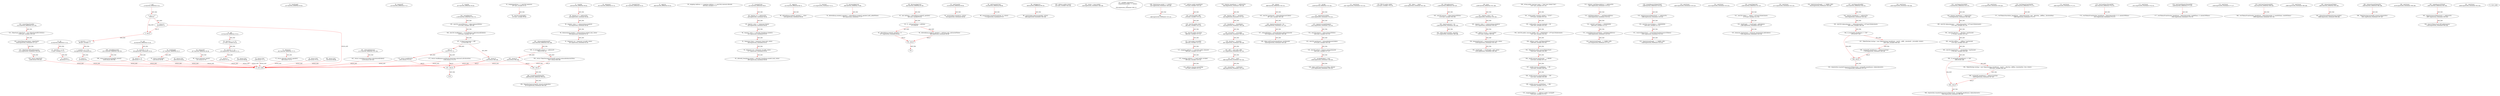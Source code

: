 digraph  {
12 [label="2_ mul\n12-function_definition-3-10", type_label=function_definition];
29 [label="3_ if_a == 0\n29-if-4-6", type_label=if];
2135 [label="3_ end_if", type_label=end_if];
34 [label="4_ return 0;\n34-return-5-5", type_label=return];
36 [label="6_ uint256 c = a * b;\n36-new_variable-7-7", type_label=new_variable];
44 [label="7_ assert(c / a == b);\n44-expression_statement-8-8", type_label=expression_statement];
53 [label="8_ return c;\n53-return-9-9", type_label=return];
55 [label="10_ div\n55-function_definition-11-14", type_label=function_definition];
72 [label="11_ uint256 c = a / b;\n72-new_variable-12-12", type_label=new_variable];
80 [label="12_ return c;\n80-return-13-13", type_label=return];
82 [label="14_ sub\n82-function_definition-15-18", type_label=function_definition];
99 [label="15_ assert(b <= a);\n99-expression_statement-16-16", type_label=expression_statement];
106 [label="16_ return a - b;\n106-return-17-17", type_label=return];
110 [label="18_ add\n110-function_definition-19-23", type_label=function_definition];
127 [label="19_ uint256 c = a + b;\n127-new_variable-20-20", type_label=new_variable];
135 [label="20_ assert(c >= a);\n135-expression_statement-21-21", type_label=expression_statement];
142 [label="21_ return c;\n142-return-22-22", type_label=return];
147 [label="25_ totalSupply\n147-function_definition-26-26", type_label=function_definition];
155 [label="26_ balanceOf\n155-function_definition-27-27", type_label=function_definition];
167 [label="27_ transfer\n167-function_definition-28-28", type_label=function_definition];
207 [label="32_ mapping(address => uint256) balances;\n207-new_variable-33-33", type_label=new_variable];
213 [label="33_ uint256 totalSupply_;\n213-new_variable-34-34", type_label=new_variable];
217 [label="34_ totalSupply\n217-function_definition-35-37", type_label=function_definition];
226 [label="35_ return totalSupply_;\n226-return-36-36", type_label=return];
228 [label="37_ transfer\n228-function_definition-38-45", type_label=function_definition];
244 [label="38_ require(_to != address(0));\n244-expression_statement-39-39", type_label=expression_statement];
253 [label="39_ require(_value <= balances[msg.sender]);\n253-expression_statement-40-40", type_label=expression_statement];
264 [label="40_ balances[msg.sender] = balances[msg.sender].sub(_value);\n264-expression_statement-41-41", type_label=expression_statement];
281 [label="41_ balances[_to] = balances[_to].add(_value);\n281-expression_statement-42-42", type_label=expression_statement];
304 [label="43_ return true;\n304-return-44-44", type_label=return];
307 [label="45_ balanceOf\n307-function_definition-46-48", type_label=function_definition];
321 [label="46_ return balances[_owner];\n321-return-47-47", type_label=return];
331 [label="50_ allowance\n331-function_definition-51-51", type_label=function_definition];
347 [label="51_ transferFrom\n347-function_definition-52-52", type_label=function_definition];
366 [label="52_ approve\n366-function_definition-53-53", type_label=function_definition];
404 [label="56_ mapping (address => mapping (address => uint256)) internal allowed;\n404-new_variable-57-57", type_label=new_variable];
413 [label="57_ transferFrom\n413-function_definition-58-67", type_label=function_definition];
433 [label="58_ require(_to != address(0));\n433-expression_statement-59-59", type_label=expression_statement];
442 [label="59_ require(_value <= balances[_from]);\n442-expression_statement-60-60", type_label=expression_statement];
451 [label="60_ require(_value <= allowed[_from][msg.sender]);\n451-expression_statement-61-61", type_label=expression_statement];
464 [label="61_ balances[_from] = balances[_from].sub(_value);\n464-expression_statement-62-62", type_label=expression_statement];
477 [label="62_ balances[_to] = balances[_to].add(_value);\n477-expression_statement-63-63", type_label=expression_statement];
490 [label="63_ allowed[_from][msg.sender] = allowed[_from][msg.sender].sub(_value);\n490-expression_statement-64-64", type_label=expression_statement];
519 [label="65_ return true;\n519-return-66-66", type_label=return];
522 [label="67_ approve\n522-function_definition-68-72", type_label=function_definition];
538 [label="68_ allowed[msg.sender][_spender] = _value;\n538-expression_statement-69-69", type_label=expression_statement];
558 [label="70_ return true;\n558-return-71-71", type_label=return];
561 [label="72_ allowance\n561-function_definition-73-75", type_label=function_definition];
572 [label="72_ constant\n572-expression_statement-73-73", type_label=expression_statement];
580 [label="73_ return allowed[_owner][_spender];\n580-return-74-74", type_label=return];
586 [label="75_ increaseApproval\n586-function_definition-76-80", type_label=function_definition];
603 [label="76_ allowed[msg.sender][_spender] = allowed[msg.sender][_spender].add(_addedValue);\n603-expression_statement-77-77", type_label=expression_statement];
640 [label="78_ return true;\n640-return-79-79", type_label=return];
643 [label="80_ decreaseApproval\n643-function_definition-81-90", type_label=function_definition];
660 [label="81_ uint oldValue = allowed[msg.sender][_spender];\n660-new_variable-82-82", type_label=new_variable];
672 [label="82_ if__subtractedValue > oldValue\n672-if-83-87", type_label=if];
2778 [label="82_ end_if", type_label=end_if];
677 [label="83_ allowed[msg.sender][_spender] = 0;\n677-expression_statement-84-84", type_label=expression_statement];
688 [label="85_ allowed[msg.sender][_spender] = oldValue.sub(_subtractedValue);\n688-expression_statement-86-86", type_label=expression_statement];
719 [label="88_ return true;\n719-return-89-89", type_label=return];
725 [label="92_ safeTransfer\n725-function_definition-93-95", type_label=function_definition];
742 [label="93_ assert(token.transfer(to, value));\n742-expression_statement-94-94", type_label=expression_statement];
754 [label="95_ safeTransferFrom\n754-function_definition-96-98", type_label=function_definition];
775 [label="96_ assert(token.transferFrom(from, to, value));\n775-expression_statement-97-97", type_label=expression_statement];
789 [label="98_ safeApprove\n789-function_definition-99-101", type_label=function_definition];
806 [label="99_ assert(token.approve(spender, value));\n806-expression_statement-100-100", type_label=expression_statement];
821 [label="103_ address public owner;\n821-new_variable-104-104", type_label=new_variable];
828 [label="105_ owner = msg.sender;\n828-expression_statement-106-106", type_label=expression_statement];
834 [label="107_ modifier onlyOwner {\n        require(msg.sender == owner);\n        _;\n    }\n834-expression_statement-108-111", type_label=expression_statement];
837 [label="108_ require(msg.sender == owner);\n837-expression_statement-109-109", type_label=expression_statement];
846 [label="109_ _;\n846-expression_statement-110-110", type_label=expression_statement];
873 [label="117_ address public beneficiary;\n873-new_variable-118-118", type_label=new_variable];
878 [label="118_ uint256 public cliff;\n878-new_variable-119-119", type_label=new_variable];
883 [label="119_ uint256 public start;\n883-new_variable-120-120", type_label=new_variable];
888 [label="120_ uint256 public duration;\n888-new_variable-121-121", type_label=new_variable];
893 [label="121_ bool public revocable;\n893-new_variable-122-122", type_label=new_variable];
898 [label="122_ mapping (address => uint256) public released;\n898-new_variable-123-123", type_label=new_variable];
905 [label="123_ mapping (address => bool) public revoked;\n905-new_variable-124-124", type_label=new_variable];
912 [label="124_ address internal ownerShip;\n912-new_variable-125-125", type_label=new_variable];
943 [label="135_ require(_beneficiary != address(0));\n943-expression_statement-136-136", type_label=expression_statement];
952 [label="136_ require(_cliff <= _duration);\n952-expression_statement-137-137", type_label=expression_statement];
959 [label="137_ beneficiary = _beneficiary;\n959-expression_statement-138-138", type_label=expression_statement];
963 [label="138_ revocable = _revocable;\n963-expression_statement-139-139", type_label=expression_statement];
967 [label="139_ duration = _duration;\n967-expression_statement-140-140", type_label=expression_statement];
971 [label="140_ cliff = _start.add(_cliff);\n971-expression_statement-141-141", type_label=expression_statement];
980 [label="141_ start = _start;\n980-expression_statement-142-142", type_label=expression_statement];
984 [label="142_ ownerShip = _realOwner;\n984-expression_statement-143-143", type_label=expression_statement];
988 [label="144_ release\n988-function_definition-145-151", type_label=function_definition];
997 [label="145_ uint256 unreleased = releasableAmount(token);\n997-new_variable-146-146", type_label=new_variable];
1006 [label="146_ require(unreleased > 0);\n1006-expression_statement-147-147", type_label=expression_statement];
1013 [label="147_ released[token] = released[token].add(unreleased);\n1013-expression_statement-148-148", type_label=expression_statement];
1026 [label="148_ token.safeTransfer(beneficiary, unreleased);\n1026-expression_statement-149-149", type_label=expression_statement];
1039 [label="151_ revoke\n1039-function_definition-152-161", type_label=function_definition];
1047 [label="151_ onlyOwner\n1047-expression_statement-152-152", type_label=expression_statement];
1050 [label="152_ require(revocable);\n1050-expression_statement-153-153", type_label=expression_statement];
1055 [label="153_ require(!revoked[token]);\n1055-expression_statement-154-154", type_label=expression_statement];
1063 [label="154_ uint256 balance = token.balanceOf(this);\n1063-new_variable-155-155", type_label=new_variable];
1074 [label="155_ uint256 unreleased = releasableAmount(token);\n1074-new_variable-156-156", type_label=new_variable];
1083 [label="156_ uint256 refund = balance.sub(unreleased);\n1083-new_variable-157-157", type_label=new_variable];
1094 [label="157_ revoked[token] = true;\n1094-expression_statement-158-158", type_label=expression_statement];
1101 [label="158_ token.safeTransfer(ownerShip, refund);\n1101-expression_statement-159-159", type_label=expression_statement];
1112 [label="161_ releasableAmount\n1112-function_definition-162-164", type_label=function_definition];
1126 [label="162_ return vestedAmount(token).sub(released[token]);\n1126-return-163-163", type_label=return];
1138 [label="164_ vestedAmount\n1138-function_definition-165-175", type_label=function_definition];
1152 [label="165_ uint256 currentBalance = token.balanceOf(this);\n1152-new_variable-166-166", type_label=new_variable];
1163 [label="166_ uint256 totalBalance = currentBalance.add(released[token]);\n1163-new_variable-167-167", type_label=new_variable];
1176 [label="167_ if_block.timestamp < cliff\n1176-if-168-174", type_label=if];
3282 [label="167_ end_if", type_label=end_if];
1183 [label="168_ return 0;\n1183-return-169-169", type_label=return];
1185 [label="169_ if\n1185-if-170-174", type_label=if];
1201 [label="170_ return totalBalance;\n1201-return-171-171", type_label=return];
1204 [label="172_ return totalBalance.mul(block.timestamp.sub(start)).div(duration);\n1204-return-173-173", type_label=return];
1232 [label="178_ ERC20 public token;\n1232-new_variable-179-179", type_label=new_variable];
1245 [label="180_ token = _token;\n1245-expression_statement-181-181", type_label=expression_statement];
1249 [label="182_ fillUpAllowance\n1249-function_definition-183-187", type_label=function_definition];
1253 [label="183_ uint256 amount = token.balanceOf(this);\n1253-new_variable-184-184", type_label=new_variable];
1264 [label="184_ require(amount > 0);\n1264-expression_statement-185-185", type_label=expression_statement];
1271 [label="185_ token.approve(token, amount);\n1271-expression_statement-186-186", type_label=expression_statement];
1296 [label="190_ burn\n1296-function_definition-191-198", type_label=function_definition];
1304 [label="191_ require(_value > 0);\n1304-expression_statement-192-192", type_label=expression_statement];
1311 [label="192_ require(_value <= balances[msg.sender]);\n1311-expression_statement-193-193", type_label=expression_statement];
1322 [label="193_ address burner = msg.sender;\n1322-new_variable-194-194", type_label=new_variable];
1330 [label="194_ balances[burner] = balances[burner].sub(_value);\n1330-expression_statement-195-195", type_label=expression_statement];
1343 [label="195_ totalSupply_ = totalSupply_.sub(_value);\n1343-expression_statement-196-196", type_label=expression_statement];
1367 [label="200_ string public constant name = \"Life Care Global Coin\";\n1367-new_variable-201-201", type_label=new_variable];
1374 [label="201_ string public constant symbol = \"LCGC\";\n1374-new_variable-202-202", type_label=new_variable];
1381 [label="202_ uint8 public constant decimals = 18;\n1381-new_variable-203-203", type_label=new_variable];
1387 [label="203_ uint256 public constant HARD_CAP = 3000000000 * 10**uint256(decimals);\n1387-new_variable-204-204", type_label=new_variable];
1399 [label="204_ address public saleTokensAddress;\n1399-new_variable-205-205", type_label=new_variable];
1404 [label="205_ TokenVault public reserveTokensVault;\n1404-new_variable-206-206", type_label=new_variable];
1410 [label="206_ uint64 internal daySecond     = 86400;\n1410-new_variable-207-207", type_label=new_variable];
1416 [label="207_ uint64 internal lock90Days    = 90;\n1416-new_variable-208-208", type_label=new_variable];
1422 [label="208_ uint64 internal unlock100Days = 100;\n1422-new_variable-209-209", type_label=new_variable];
1428 [label="209_ uint64 internal lock365Days   = 365;\n1428-new_variable-210-210", type_label=new_variable];
1434 [label="210_ mapping(address => address) public vestingOf;\n1434-new_variable-211-211", type_label=new_variable];
1447 [label="212_ require(_saleTokensAddress != address(0));\n1447-expression_statement-213-213", type_label=expression_statement];
1456 [label="213_ saleTokensAddress = _saleTokensAddress;\n1456-expression_statement-214-214", type_label=expression_statement];
1460 [label="214_ uint256 saleTokens = 2000000000;\n1460-new_variable-215-215", type_label=new_variable];
1466 [label="215_ createTokensInt(saleTokens, saleTokensAddress);\n1466-expression_statement-216-216", type_label=expression_statement];
1473 [label="216_ require(totalSupply_ <= HARD_CAP);\n1473-expression_statement-217-217", type_label=expression_statement];
1480 [label="218_ createReserveTokensVault\n1480-function_definition-219-224", type_label=function_definition];
1483 [label="218_ onlyOwner\n1483-expression_statement-219-219", type_label=expression_statement];
1486 [label="219_ require(reserveTokensVault == address(0));\n1486-expression_statement-220-220", type_label=expression_statement];
1495 [label="220_ uint256 reserveTokens = 1000000000;\n1495-new_variable-221-221", type_label=new_variable];
1501 [label="221_ reserveTokensVault = createTokenVaultInt(reserveTokens);\n1501-expression_statement-222-222", type_label=expression_statement];
1508 [label="222_ require(totalSupply_ <= HARD_CAP);\n1508-expression_statement-223-223", type_label=expression_statement];
1515 [label="224_ createTokenVaultInt\n1515-function_definition-225-230", type_label=function_definition];
1522 [label="224_ onlyOwner\n1522-expression_statement-225-225", type_label=expression_statement];
1530 [label="225_ TokenVault tokenVault = new TokenVault(ERC20(this));\n1530-new_variable-226-226", type_label=new_variable];
1546 [label="226_ createTokensInt(tokens, tokenVault);\n1546-expression_statement-227-227", type_label=expression_statement];
1553 [label="227_ tokenVault.fillUpAllowance();\n1553-expression_statement-228-228", type_label=expression_statement];
1558 [label="228_ return tokenVault;\n1558-return-229-229", type_label=return];
1560 [label="230_ createTokensInt\n1560-function_definition-231-237", type_label=function_definition];
1571 [label="230_ onlyOwner\n1571-expression_statement-231-231", type_label=expression_statement];
1574 [label="231_ uint256 tokens = _tokens * 10**uint256(decimals);\n1574-new_variable-232-232", type_label=new_variable];
1586 [label="232_ totalSupply_ = totalSupply_.add(tokens);\n1586-expression_statement-233-233", type_label=expression_statement];
1595 [label="233_ balances[_destination] = balances[_destination].add(tokens);\n1595-expression_statement-234-234", type_label=expression_statement];
1616 [label="235_ require(totalSupply_ <= HARD_CAP);\n1616-expression_statement-236-236", type_label=expression_statement];
1623 [label="237_ vestTokensDetailInt\n1623-function_definition-238-252", type_label=function_definition];
1650 [label="243_ onlyOwner\n1650-expression_statement-244-244", type_label=expression_statement];
1653 [label="244_ require(_beneficiary != address(0));\n1653-expression_statement-245-245", type_label=expression_statement];
1662 [label="245_ uint256 tokensAmount = _tokensAmountInt * 10**uint256(decimals);\n1662-new_variable-246-246", type_label=new_variable];
1674 [label="246_ if_vestingOf[_beneficiary] == 0x0\n1674-if-247-250", type_label=if];
3780 [label="246_ end_if", type_label=end_if];
1681 [label="247_ TokenVesting vesting = new TokenVesting(_beneficiary, _startS, _cliffS, _durationS, _revocable, owner);\n1681-new_variable-248-248", type_label=new_variable];
1704 [label="248_ vestingOf[_beneficiary] = address(vesting);\n1704-expression_statement-249-249", type_label=expression_statement];
1712 [label="250_ require(this.transferFrom(reserveTokensVault, vestingOf[_beneficiary], tokensAmount));\n1712-expression_statement-251-251", type_label=expression_statement];
1728 [label="252_ vestTokensStartAtInt\n1728-function_definition-253-270", type_label=function_definition];
1755 [label="258_ onlyOwner\n1755-expression_statement-259-259", type_label=expression_statement];
1758 [label="259_ require(_beneficiary != address(0));\n1758-expression_statement-260-260", type_label=expression_statement];
1767 [label="260_ uint256 tokensAmount = _tokensAmountInt * 10**uint256(decimals);\n1767-new_variable-261-261", type_label=new_variable];
1779 [label="261_ uint256 afterSec = _afterDay * daySecond;\n1779-new_variable-262-262", type_label=new_variable];
1787 [label="262_ uint256 cliffSec = _cliffDay * daySecond;\n1787-new_variable-263-263", type_label=new_variable];
1795 [label="263_ uint256 durationSec = _durationDay * daySecond;\n1795-new_variable-264-264", type_label=new_variable];
1803 [label="264_ if_vestingOf[_beneficiary] == 0x0\n1803-if-265-268", type_label=if];
3909 [label="264_ end_if", type_label=end_if];
1810 [label="265_ TokenVesting vesting = new TokenVesting(_beneficiary, _startS + afterSec, cliffSec, durationSec, true, owner);\n1810-new_variable-266-266", type_label=new_variable];
1836 [label="266_ vestingOf[_beneficiary] = address(vesting);\n1836-expression_statement-267-267", type_label=expression_statement];
1844 [label="268_ require(this.transferFrom(reserveTokensVault, vestingOf[_beneficiary], tokensAmount));\n1844-expression_statement-269-269", type_label=expression_statement];
1860 [label="270_ vestTokensFromNowInt\n1860-function_definition-271-273", type_label=function_definition];
1883 [label="270_ onlyOwner\n1883-expression_statement-271-271", type_label=expression_statement];
1886 [label="271_ vestTokensStartAtInt(_beneficiary, _tokensAmountInt, now, _afterDay, _cliffDay, _durationDay);\n1886-expression_statement-272-272", type_label=expression_statement];
1901 [label="273_ vestCmdNow1PercentInt\n1901-function_definition-274-276", type_label=function_definition];
1912 [label="273_ onlyOwner\n1912-expression_statement-274-274", type_label=expression_statement];
1915 [label="274_ vestTokensFromNowInt(_beneficiary, _tokensAmountInt, 0, 0, unlock100Days);\n1915-expression_statement-275-275", type_label=expression_statement];
1928 [label="276_ vestCmd3Month1PercentInt\n1928-function_definition-277-279", type_label=function_definition];
1939 [label="276_ onlyOwner\n1939-expression_statement-277-277", type_label=expression_statement];
1942 [label="277_ vestTokensFromNowInt(_beneficiary, _tokensAmountInt, lock90Days, 0, unlock100Days);\n1942-expression_statement-278-278", type_label=expression_statement];
1955 [label="279_ vestCmd1YearInstantInt\n1955-function_definition-280-282", type_label=function_definition];
1966 [label="279_ onlyOwner\n1966-expression_statement-280-280", type_label=expression_statement];
1969 [label="280_ vestTokensFromNowInt(_beneficiary, _tokensAmountInt, 0, lock365Days, lock365Days);\n1969-expression_statement-281-281", type_label=expression_statement];
1982 [label="282_ releaseVestedTokens\n1982-function_definition-283-285", type_label=function_definition];
1986 [label="283_ releaseVestedTokensFor(msg.sender);\n1986-expression_statement-284-284", type_label=expression_statement];
1993 [label="285_ releaseVestedTokensFor\n1993-function_definition-286-288", type_label=function_definition];
2001 [label="286_ TokenVesting(vestingOf[_owner]).release(this);\n2001-expression_statement-287-287", type_label=expression_statement];
2013 [label="288_ lockedBalanceOf\n2013-function_definition-289-291", type_label=function_definition];
2026 [label="289_ return balances[vestingOf[_owner]];\n2026-return-290-290", type_label=return];
2032 [label="291_ releaseableBalanceOf\n2032-function_definition-292-298", type_label=function_definition];
2045 [label="292_ if_vestingOf[_owner] == address(0)\n2045-if-293-297", type_label=if];
4151 [label="292_ end_if", type_label=end_if];
2054 [label="293_ return 0;\n2054-return-294-294", type_label=return];
2057 [label="295_ return TokenVesting(vestingOf[_owner]).releasableAmount(this);\n2057-return-296-296", type_label=return];
2069 [label="298_ revokeVestedTokensFor\n2069-function_definition-299-301", type_label=function_definition];
2076 [label="298_ onlyOwner\n2076-expression_statement-299-299", type_label=expression_statement];
2079 [label="299_ TokenVesting(vestingOf[_owner]).revoke(this);\n2079-expression_statement-300-300", type_label=expression_statement];
2091 [label="301_ makeReserveToVault\n2091-function_definition-302-305", type_label=function_definition];
2094 [label="301_ onlyOwner\n2094-expression_statement-302-302", type_label=expression_statement];
2097 [label="302_ require(reserveTokensVault != address(0));\n2097-expression_statement-303-303", type_label=expression_statement];
2106 [label="303_ reserveTokensVault.fillUpAllowance();\n2106-expression_statement-304-304", type_label=expression_statement];
1 [label="0_ start_node", type_label=start];
2 [label="0_ exit_node", type_label=exit];
703;
1223;
12 -> 29  [color=red, controlflow_type=next_line, edge_type=CFG_edge, key=0, label=next_line];
29 -> 34  [color=red, controlflow_type=pos_next, edge_type=CFG_edge, key=0, label=pos_next];
29 -> 2135  [color=red, controlflow_type=neg_next, edge_type=CFG_edge, key=0, label=neg_next];
2135 -> 36  [color=red, controlflow_type=next_line, edge_type=CFG_edge, key=0, label=next_line];
34 -> 2135  [color=red, controlflow_type=end_if, edge_type=CFG_edge, key=0, label=end_if];
34 -> 2  [color=red, controlflow_type=return_exit, edge_type=CFG_edge, key=0, label=return_exit];
36 -> 44  [color=red, controlflow_type=next_line, edge_type=CFG_edge, key=0, label=next_line];
44 -> 53  [color=red, controlflow_type=next_line, edge_type=CFG_edge, key=0, label=next_line];
53 -> 2  [color=red, controlflow_type=return_exit, edge_type=CFG_edge, key=0, label=return_exit];
55 -> 72  [color=red, controlflow_type=next_line, edge_type=CFG_edge, key=0, label=next_line];
72 -> 80  [color=red, controlflow_type=next_line, edge_type=CFG_edge, key=0, label=next_line];
80 -> 2  [color=red, controlflow_type=return_exit, edge_type=CFG_edge, key=0, label=return_exit];
82 -> 99  [color=red, controlflow_type=next_line, edge_type=CFG_edge, key=0, label=next_line];
99 -> 106  [color=red, controlflow_type=next_line, edge_type=CFG_edge, key=0, label=next_line];
106 -> 2  [color=red, controlflow_type=return_exit, edge_type=CFG_edge, key=0, label=return_exit];
110 -> 127  [color=red, controlflow_type=next_line, edge_type=CFG_edge, key=0, label=next_line];
127 -> 135  [color=red, controlflow_type=next_line, edge_type=CFG_edge, key=0, label=next_line];
135 -> 142  [color=red, controlflow_type=next_line, edge_type=CFG_edge, key=0, label=next_line];
142 -> 2  [color=red, controlflow_type=return_exit, edge_type=CFG_edge, key=0, label=return_exit];
207 -> 213  [color=red, controlflow_type=next_line, edge_type=CFG_edge, key=0, label=next_line];
217 -> 226  [color=red, controlflow_type=next_line, edge_type=CFG_edge, key=0, label=next_line];
226 -> 2  [color=red, controlflow_type=return_exit, edge_type=CFG_edge, key=0, label=return_exit];
228 -> 244  [color=red, controlflow_type=next_line, edge_type=CFG_edge, key=0, label=next_line];
244 -> 253  [color=red, controlflow_type=next_line, edge_type=CFG_edge, key=0, label=next_line];
253 -> 264  [color=red, controlflow_type=next_line, edge_type=CFG_edge, key=0, label=next_line];
264 -> 281  [color=red, controlflow_type=next_line, edge_type=CFG_edge, key=0, label=next_line];
304 -> 2  [color=red, controlflow_type=return_exit, edge_type=CFG_edge, key=0, label=return_exit];
307 -> 321  [color=red, controlflow_type=next_line, edge_type=CFG_edge, key=0, label=next_line];
321 -> 2  [color=red, controlflow_type=return_exit, edge_type=CFG_edge, key=0, label=return_exit];
413 -> 433  [color=red, controlflow_type=next_line, edge_type=CFG_edge, key=0, label=next_line];
433 -> 442  [color=red, controlflow_type=next_line, edge_type=CFG_edge, key=0, label=next_line];
442 -> 451  [color=red, controlflow_type=next_line, edge_type=CFG_edge, key=0, label=next_line];
451 -> 464  [color=red, controlflow_type=next_line, edge_type=CFG_edge, key=0, label=next_line];
464 -> 477  [color=red, controlflow_type=next_line, edge_type=CFG_edge, key=0, label=next_line];
477 -> 490  [color=red, controlflow_type=next_line, edge_type=CFG_edge, key=0, label=next_line];
519 -> 2  [color=red, controlflow_type=return_exit, edge_type=CFG_edge, key=0, label=return_exit];
522 -> 538  [color=red, controlflow_type=next_line, edge_type=CFG_edge, key=0, label=next_line];
558 -> 2  [color=red, controlflow_type=return_exit, edge_type=CFG_edge, key=0, label=return_exit];
561 -> 580  [color=red, controlflow_type=next_line, edge_type=CFG_edge, key=0, label=next_line];
580 -> 2  [color=red, controlflow_type=return_exit, edge_type=CFG_edge, key=0, label=return_exit];
586 -> 603  [color=red, controlflow_type=next_line, edge_type=CFG_edge, key=0, label=next_line];
640 -> 2  [color=red, controlflow_type=return_exit, edge_type=CFG_edge, key=0, label=return_exit];
643 -> 660  [color=red, controlflow_type=next_line, edge_type=CFG_edge, key=0, label=next_line];
660 -> 672  [color=red, controlflow_type=next_line, edge_type=CFG_edge, key=0, label=next_line];
672 -> 677  [color=red, controlflow_type=pos_next, edge_type=CFG_edge, key=0, label=pos_next];
672 -> 688  [color=red, controlflow_type=neg_next, edge_type=CFG_edge, key=0, label=neg_next];
2778 -> 703  [color=red, controlflow_type=next_line, edge_type=CFG_edge, key=0, label=next_line];
677 -> 2778  [color=red, controlflow_type=end_if, edge_type=CFG_edge, key=0, label=end_if];
688 -> 2778  [color=red, controlflow_type=end_if, edge_type=CFG_edge, key=0, label=end_if];
719 -> 2  [color=red, controlflow_type=return_exit, edge_type=CFG_edge, key=0, label=return_exit];
725 -> 742  [color=red, controlflow_type=next_line, edge_type=CFG_edge, key=0, label=next_line];
754 -> 775  [color=red, controlflow_type=next_line, edge_type=CFG_edge, key=0, label=next_line];
789 -> 806  [color=red, controlflow_type=next_line, edge_type=CFG_edge, key=0, label=next_line];
837 -> 846  [color=red, controlflow_type=next_line, edge_type=CFG_edge, key=0, label=next_line];
873 -> 878  [color=red, controlflow_type=next_line, edge_type=CFG_edge, key=0, label=next_line];
878 -> 883  [color=red, controlflow_type=next_line, edge_type=CFG_edge, key=0, label=next_line];
883 -> 888  [color=red, controlflow_type=next_line, edge_type=CFG_edge, key=0, label=next_line];
888 -> 893  [color=red, controlflow_type=next_line, edge_type=CFG_edge, key=0, label=next_line];
893 -> 898  [color=red, controlflow_type=next_line, edge_type=CFG_edge, key=0, label=next_line];
898 -> 905  [color=red, controlflow_type=next_line, edge_type=CFG_edge, key=0, label=next_line];
905 -> 912  [color=red, controlflow_type=next_line, edge_type=CFG_edge, key=0, label=next_line];
943 -> 952  [color=red, controlflow_type=next_line, edge_type=CFG_edge, key=0, label=next_line];
952 -> 959  [color=red, controlflow_type=next_line, edge_type=CFG_edge, key=0, label=next_line];
959 -> 963  [color=red, controlflow_type=next_line, edge_type=CFG_edge, key=0, label=next_line];
963 -> 967  [color=red, controlflow_type=next_line, edge_type=CFG_edge, key=0, label=next_line];
967 -> 971  [color=red, controlflow_type=next_line, edge_type=CFG_edge, key=0, label=next_line];
971 -> 980  [color=red, controlflow_type=next_line, edge_type=CFG_edge, key=0, label=next_line];
980 -> 984  [color=red, controlflow_type=next_line, edge_type=CFG_edge, key=0, label=next_line];
988 -> 997  [color=red, controlflow_type=next_line, edge_type=CFG_edge, key=0, label=next_line];
997 -> 1006  [color=red, controlflow_type=next_line, edge_type=CFG_edge, key=0, label=next_line];
1006 -> 1013  [color=red, controlflow_type=next_line, edge_type=CFG_edge, key=0, label=next_line];
1013 -> 1026  [color=red, controlflow_type=next_line, edge_type=CFG_edge, key=0, label=next_line];
1039 -> 1050  [color=red, controlflow_type=next_line, edge_type=CFG_edge, key=0, label=next_line];
1050 -> 1055  [color=red, controlflow_type=next_line, edge_type=CFG_edge, key=0, label=next_line];
1055 -> 1063  [color=red, controlflow_type=next_line, edge_type=CFG_edge, key=0, label=next_line];
1063 -> 1074  [color=red, controlflow_type=next_line, edge_type=CFG_edge, key=0, label=next_line];
1074 -> 1083  [color=red, controlflow_type=next_line, edge_type=CFG_edge, key=0, label=next_line];
1083 -> 1094  [color=red, controlflow_type=next_line, edge_type=CFG_edge, key=0, label=next_line];
1094 -> 1101  [color=red, controlflow_type=next_line, edge_type=CFG_edge, key=0, label=next_line];
1112 -> 1126  [color=red, controlflow_type=next_line, edge_type=CFG_edge, key=0, label=next_line];
1126 -> 2  [color=red, controlflow_type=return_exit, edge_type=CFG_edge, key=0, label=return_exit];
1138 -> 1152  [color=red, controlflow_type=next_line, edge_type=CFG_edge, key=0, label=next_line];
1152 -> 1163  [color=red, controlflow_type=next_line, edge_type=CFG_edge, key=0, label=next_line];
1163 -> 1176  [color=red, controlflow_type=next_line, edge_type=CFG_edge, key=0, label=next_line];
1176 -> 1183  [color=red, controlflow_type=pos_next, edge_type=CFG_edge, key=0, label=pos_next];
1176 -> 1185  [color=red, controlflow_type=neg_next, edge_type=CFG_edge, key=0, label=neg_next];
3282 -> 1223  [color=red, controlflow_type=next_line, edge_type=CFG_edge, key=0, label=next_line];
1183 -> 3282  [color=red, controlflow_type=end_if, edge_type=CFG_edge, key=0, label=end_if];
1183 -> 2  [color=red, controlflow_type=return_exit, edge_type=CFG_edge, key=0, label=return_exit];
1185 -> 1201  [color=red, controlflow_type=pos_next, edge_type=CFG_edge, key=0, label=pos_next];
1185 -> 1204  [color=red, controlflow_type=neg_next, edge_type=CFG_edge, key=0, label=neg_next];
1201 -> 3282  [color=red, controlflow_type=end_if, edge_type=CFG_edge, key=0, label=end_if];
1201 -> 2  [color=red, controlflow_type=return_exit, edge_type=CFG_edge, key=0, label=return_exit];
1204 -> 3282  [color=red, controlflow_type=end_if, edge_type=CFG_edge, key=0, label=end_if];
1204 -> 2  [color=red, controlflow_type=return_exit, edge_type=CFG_edge, key=0, label=return_exit];
1249 -> 1253  [color=red, controlflow_type=next_line, edge_type=CFG_edge, key=0, label=next_line];
1253 -> 1264  [color=red, controlflow_type=next_line, edge_type=CFG_edge, key=0, label=next_line];
1264 -> 1271  [color=red, controlflow_type=next_line, edge_type=CFG_edge, key=0, label=next_line];
1296 -> 1304  [color=red, controlflow_type=next_line, edge_type=CFG_edge, key=0, label=next_line];
1304 -> 1311  [color=red, controlflow_type=next_line, edge_type=CFG_edge, key=0, label=next_line];
1311 -> 1322  [color=red, controlflow_type=next_line, edge_type=CFG_edge, key=0, label=next_line];
1322 -> 1330  [color=red, controlflow_type=next_line, edge_type=CFG_edge, key=0, label=next_line];
1330 -> 1343  [color=red, controlflow_type=next_line, edge_type=CFG_edge, key=0, label=next_line];
1367 -> 1374  [color=red, controlflow_type=next_line, edge_type=CFG_edge, key=0, label=next_line];
1374 -> 1381  [color=red, controlflow_type=next_line, edge_type=CFG_edge, key=0, label=next_line];
1381 -> 1387  [color=red, controlflow_type=next_line, edge_type=CFG_edge, key=0, label=next_line];
1387 -> 1399  [color=red, controlflow_type=next_line, edge_type=CFG_edge, key=0, label=next_line];
1399 -> 1404  [color=red, controlflow_type=next_line, edge_type=CFG_edge, key=0, label=next_line];
1404 -> 1410  [color=red, controlflow_type=next_line, edge_type=CFG_edge, key=0, label=next_line];
1410 -> 1416  [color=red, controlflow_type=next_line, edge_type=CFG_edge, key=0, label=next_line];
1416 -> 1422  [color=red, controlflow_type=next_line, edge_type=CFG_edge, key=0, label=next_line];
1422 -> 1428  [color=red, controlflow_type=next_line, edge_type=CFG_edge, key=0, label=next_line];
1428 -> 1434  [color=red, controlflow_type=next_line, edge_type=CFG_edge, key=0, label=next_line];
1447 -> 1456  [color=red, controlflow_type=next_line, edge_type=CFG_edge, key=0, label=next_line];
1456 -> 1460  [color=red, controlflow_type=next_line, edge_type=CFG_edge, key=0, label=next_line];
1460 -> 1466  [color=red, controlflow_type=next_line, edge_type=CFG_edge, key=0, label=next_line];
1466 -> 1473  [color=red, controlflow_type=next_line, edge_type=CFG_edge, key=0, label=next_line];
1480 -> 1486  [color=red, controlflow_type=next_line, edge_type=CFG_edge, key=0, label=next_line];
1486 -> 1495  [color=red, controlflow_type=next_line, edge_type=CFG_edge, key=0, label=next_line];
1495 -> 1501  [color=red, controlflow_type=next_line, edge_type=CFG_edge, key=0, label=next_line];
1501 -> 1508  [color=red, controlflow_type=next_line, edge_type=CFG_edge, key=0, label=next_line];
1515 -> 1530  [color=red, controlflow_type=next_line, edge_type=CFG_edge, key=0, label=next_line];
1530 -> 1546  [color=red, controlflow_type=next_line, edge_type=CFG_edge, key=0, label=next_line];
1546 -> 1553  [color=red, controlflow_type=next_line, edge_type=CFG_edge, key=0, label=next_line];
1553 -> 1558  [color=red, controlflow_type=next_line, edge_type=CFG_edge, key=0, label=next_line];
1558 -> 2  [color=red, controlflow_type=return_exit, edge_type=CFG_edge, key=0, label=return_exit];
1560 -> 1574  [color=red, controlflow_type=next_line, edge_type=CFG_edge, key=0, label=next_line];
1574 -> 1586  [color=red, controlflow_type=next_line, edge_type=CFG_edge, key=0, label=next_line];
1586 -> 1595  [color=red, controlflow_type=next_line, edge_type=CFG_edge, key=0, label=next_line];
1623 -> 1653  [color=red, controlflow_type=next_line, edge_type=CFG_edge, key=0, label=next_line];
1653 -> 1662  [color=red, controlflow_type=next_line, edge_type=CFG_edge, key=0, label=next_line];
1662 -> 1674  [color=red, controlflow_type=next_line, edge_type=CFG_edge, key=0, label=next_line];
1674 -> 1681  [color=red, controlflow_type=pos_next, edge_type=CFG_edge, key=0, label=pos_next];
1674 -> 3780  [color=red, controlflow_type=neg_next, edge_type=CFG_edge, key=0, label=neg_next];
3780 -> 1712  [color=red, controlflow_type=next_line, edge_type=CFG_edge, key=0, label=next_line];
1681 -> 1704  [color=red, controlflow_type=next_line, edge_type=CFG_edge, key=0, label=next_line];
1704 -> 3780  [color=red, controlflow_type=end_if, edge_type=CFG_edge, key=0, label=end_if];
1728 -> 1758  [color=red, controlflow_type=next_line, edge_type=CFG_edge, key=0, label=next_line];
1758 -> 1767  [color=red, controlflow_type=next_line, edge_type=CFG_edge, key=0, label=next_line];
1767 -> 1779  [color=red, controlflow_type=next_line, edge_type=CFG_edge, key=0, label=next_line];
1779 -> 1787  [color=red, controlflow_type=next_line, edge_type=CFG_edge, key=0, label=next_line];
1787 -> 1795  [color=red, controlflow_type=next_line, edge_type=CFG_edge, key=0, label=next_line];
1795 -> 1803  [color=red, controlflow_type=next_line, edge_type=CFG_edge, key=0, label=next_line];
1803 -> 1810  [color=red, controlflow_type=pos_next, edge_type=CFG_edge, key=0, label=pos_next];
1803 -> 3909  [color=red, controlflow_type=neg_next, edge_type=CFG_edge, key=0, label=neg_next];
3909 -> 1844  [color=red, controlflow_type=next_line, edge_type=CFG_edge, key=0, label=next_line];
1810 -> 1836  [color=red, controlflow_type=next_line, edge_type=CFG_edge, key=0, label=next_line];
1836 -> 3909  [color=red, controlflow_type=end_if, edge_type=CFG_edge, key=0, label=end_if];
1860 -> 1886  [color=red, controlflow_type=next_line, edge_type=CFG_edge, key=0, label=next_line];
1901 -> 1915  [color=red, controlflow_type=next_line, edge_type=CFG_edge, key=0, label=next_line];
1928 -> 1942  [color=red, controlflow_type=next_line, edge_type=CFG_edge, key=0, label=next_line];
1955 -> 1969  [color=red, controlflow_type=next_line, edge_type=CFG_edge, key=0, label=next_line];
1982 -> 1986  [color=red, controlflow_type=next_line, edge_type=CFG_edge, key=0, label=next_line];
1993 -> 2001  [color=red, controlflow_type=next_line, edge_type=CFG_edge, key=0, label=next_line];
2013 -> 2026  [color=red, controlflow_type=next_line, edge_type=CFG_edge, key=0, label=next_line];
2026 -> 2  [color=red, controlflow_type=return_exit, edge_type=CFG_edge, key=0, label=return_exit];
2032 -> 2045  [color=red, controlflow_type=next_line, edge_type=CFG_edge, key=0, label=next_line];
2045 -> 2054  [color=red, controlflow_type=pos_next, edge_type=CFG_edge, key=0, label=pos_next];
2045 -> 2057  [color=red, controlflow_type=neg_next, edge_type=CFG_edge, key=0, label=neg_next];
4151 -> 2069  [color=red, controlflow_type=next_line, edge_type=CFG_edge, key=0, label=next_line];
2054 -> 4151  [color=red, controlflow_type=end_if, edge_type=CFG_edge, key=0, label=end_if];
2054 -> 2  [color=red, controlflow_type=return_exit, edge_type=CFG_edge, key=0, label=return_exit];
2057 -> 4151  [color=red, controlflow_type=end_if, edge_type=CFG_edge, key=0, label=end_if];
2057 -> 2  [color=red, controlflow_type=return_exit, edge_type=CFG_edge, key=0, label=return_exit];
2069 -> 2079  [color=red, controlflow_type=next_line, edge_type=CFG_edge, key=0, label=next_line];
2091 -> 2097  [color=red, controlflow_type=next_line, edge_type=CFG_edge, key=0, label=next_line];
2097 -> 2106  [color=red, controlflow_type=next_line, edge_type=CFG_edge, key=0, label=next_line];
}
